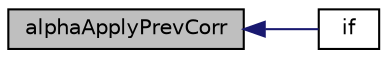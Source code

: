 digraph "alphaApplyPrevCorr"
{
  bgcolor="transparent";
  edge [fontname="Helvetica",fontsize="10",labelfontname="Helvetica",labelfontsize="10"];
  node [fontname="Helvetica",fontsize="10",shape=record];
  rankdir="LR";
  Node1 [label="alphaApplyPrevCorr",height=0.2,width=0.4,color="black", fillcolor="grey75", style="filled", fontcolor="black"];
  Node1 -> Node2 [dir="back",color="midnightblue",fontsize="10",style="solid",fontname="Helvetica"];
  Node2 [label="if",height=0.2,width=0.4,color="black",URL="$a03377.html#ae7f6f0d4cfb1a33cc26db08d42ed5ade"];
}
